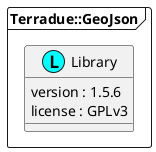 @startuml
package "Terradue::GeoJson" <<Frame>> {
  class "Library" as namespace_terradue_1_1_geo_json << (L, cyan) >> [[../technology/packages/namespace_terradue_1_1_geo_json.html]] {
     version : 1.5.6 
     license : GPLv3
  }
}
@enduml
